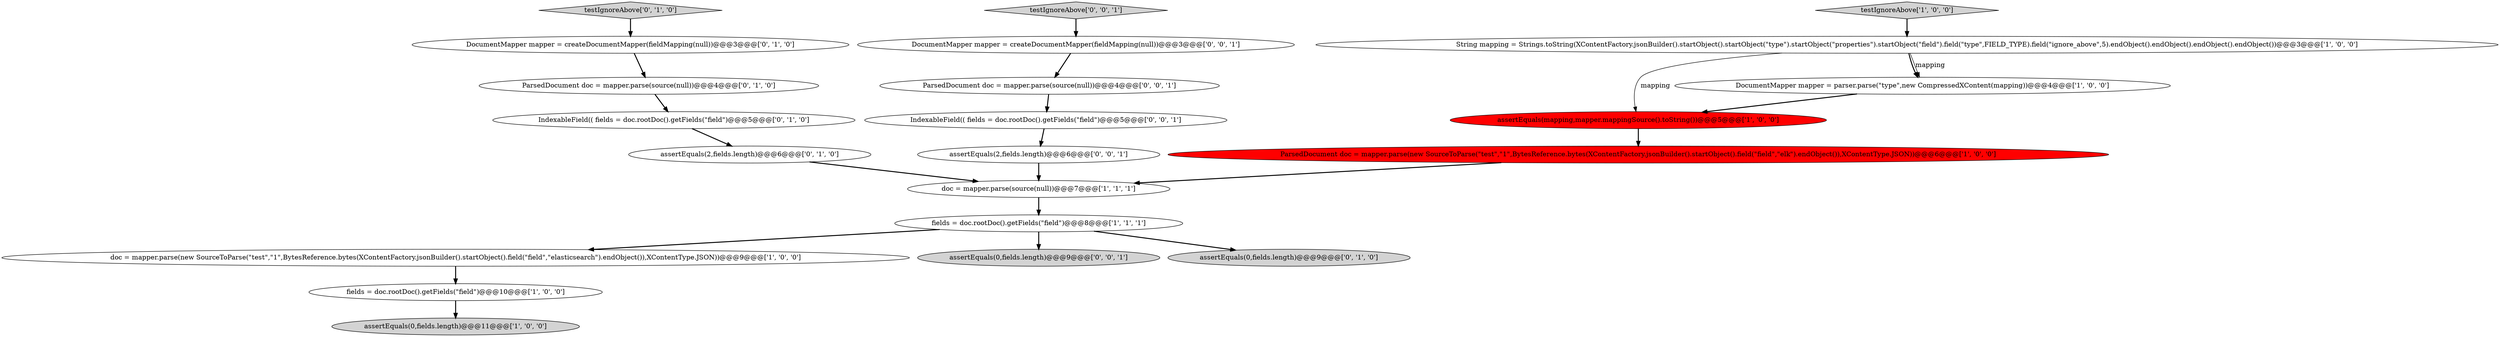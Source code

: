 digraph {
6 [style = filled, label = "doc = mapper.parse(source(null))@@@7@@@['1', '1', '1']", fillcolor = white, shape = ellipse image = "AAA0AAABBB1BBB"];
1 [style = filled, label = "testIgnoreAbove['1', '0', '0']", fillcolor = lightgray, shape = diamond image = "AAA0AAABBB1BBB"];
10 [style = filled, label = "assertEquals(2,fields.length)@@@6@@@['0', '1', '0']", fillcolor = white, shape = ellipse image = "AAA0AAABBB2BBB"];
5 [style = filled, label = "fields = doc.rootDoc().getFields(\"field\")@@@8@@@['1', '1', '1']", fillcolor = white, shape = ellipse image = "AAA0AAABBB1BBB"];
15 [style = filled, label = "DocumentMapper mapper = createDocumentMapper(fieldMapping(null))@@@3@@@['0', '1', '0']", fillcolor = white, shape = ellipse image = "AAA0AAABBB2BBB"];
19 [style = filled, label = "testIgnoreAbove['0', '0', '1']", fillcolor = lightgray, shape = diamond image = "AAA0AAABBB3BBB"];
12 [style = filled, label = "testIgnoreAbove['0', '1', '0']", fillcolor = lightgray, shape = diamond image = "AAA0AAABBB2BBB"];
2 [style = filled, label = "assertEquals(0,fields.length)@@@11@@@['1', '0', '0']", fillcolor = lightgray, shape = ellipse image = "AAA0AAABBB1BBB"];
20 [style = filled, label = "IndexableField(( fields = doc.rootDoc().getFields(\"field\")@@@5@@@['0', '0', '1']", fillcolor = white, shape = ellipse image = "AAA0AAABBB3BBB"];
4 [style = filled, label = "assertEquals(mapping,mapper.mappingSource().toString())@@@5@@@['1', '0', '0']", fillcolor = red, shape = ellipse image = "AAA1AAABBB1BBB"];
8 [style = filled, label = "String mapping = Strings.toString(XContentFactory.jsonBuilder().startObject().startObject(\"type\").startObject(\"properties\").startObject(\"field\").field(\"type\",FIELD_TYPE).field(\"ignore_above\",5).endObject().endObject().endObject().endObject())@@@3@@@['1', '0', '0']", fillcolor = white, shape = ellipse image = "AAA0AAABBB1BBB"];
13 [style = filled, label = "ParsedDocument doc = mapper.parse(source(null))@@@4@@@['0', '1', '0']", fillcolor = white, shape = ellipse image = "AAA0AAABBB2BBB"];
9 [style = filled, label = "doc = mapper.parse(new SourceToParse(\"test\",\"1\",BytesReference.bytes(XContentFactory.jsonBuilder().startObject().field(\"field\",\"elasticsearch\").endObject()),XContentType.JSON))@@@9@@@['1', '0', '0']", fillcolor = white, shape = ellipse image = "AAA0AAABBB1BBB"];
17 [style = filled, label = "DocumentMapper mapper = createDocumentMapper(fieldMapping(null))@@@3@@@['0', '0', '1']", fillcolor = white, shape = ellipse image = "AAA0AAABBB3BBB"];
21 [style = filled, label = "assertEquals(2,fields.length)@@@6@@@['0', '0', '1']", fillcolor = white, shape = ellipse image = "AAA0AAABBB3BBB"];
0 [style = filled, label = "ParsedDocument doc = mapper.parse(new SourceToParse(\"test\",\"1\",BytesReference.bytes(XContentFactory.jsonBuilder().startObject().field(\"field\",\"elk\").endObject()),XContentType.JSON))@@@6@@@['1', '0', '0']", fillcolor = red, shape = ellipse image = "AAA1AAABBB1BBB"];
3 [style = filled, label = "fields = doc.rootDoc().getFields(\"field\")@@@10@@@['1', '0', '0']", fillcolor = white, shape = ellipse image = "AAA0AAABBB1BBB"];
14 [style = filled, label = "IndexableField(( fields = doc.rootDoc().getFields(\"field\")@@@5@@@['0', '1', '0']", fillcolor = white, shape = ellipse image = "AAA0AAABBB2BBB"];
18 [style = filled, label = "assertEquals(0,fields.length)@@@9@@@['0', '0', '1']", fillcolor = lightgray, shape = ellipse image = "AAA0AAABBB3BBB"];
16 [style = filled, label = "ParsedDocument doc = mapper.parse(source(null))@@@4@@@['0', '0', '1']", fillcolor = white, shape = ellipse image = "AAA0AAABBB3BBB"];
7 [style = filled, label = "DocumentMapper mapper = parser.parse(\"type\",new CompressedXContent(mapping))@@@4@@@['1', '0', '0']", fillcolor = white, shape = ellipse image = "AAA0AAABBB1BBB"];
11 [style = filled, label = "assertEquals(0,fields.length)@@@9@@@['0', '1', '0']", fillcolor = lightgray, shape = ellipse image = "AAA0AAABBB2BBB"];
8->4 [style = solid, label="mapping"];
15->13 [style = bold, label=""];
1->8 [style = bold, label=""];
5->9 [style = bold, label=""];
21->6 [style = bold, label=""];
0->6 [style = bold, label=""];
12->15 [style = bold, label=""];
14->10 [style = bold, label=""];
5->18 [style = bold, label=""];
19->17 [style = bold, label=""];
7->4 [style = bold, label=""];
10->6 [style = bold, label=""];
8->7 [style = bold, label=""];
8->7 [style = solid, label="mapping"];
4->0 [style = bold, label=""];
20->21 [style = bold, label=""];
6->5 [style = bold, label=""];
3->2 [style = bold, label=""];
9->3 [style = bold, label=""];
5->11 [style = bold, label=""];
16->20 [style = bold, label=""];
13->14 [style = bold, label=""];
17->16 [style = bold, label=""];
}

